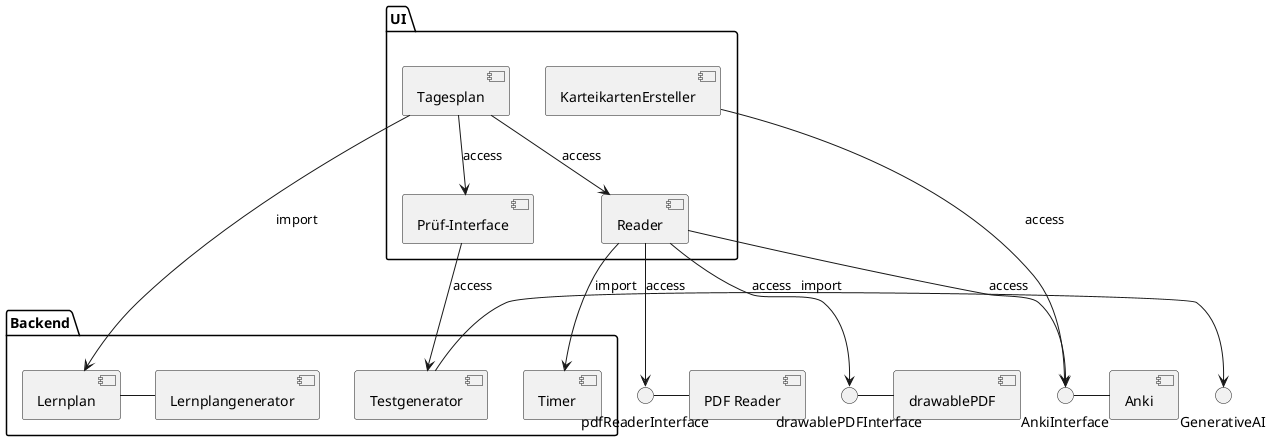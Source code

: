 @startuml Komponentendiagramm
[Anki] 
[PDF Reader]
[drawablePDF]

Interface pdfReaderInterface  as PRU
Interface AnkiInterface as AI
Interface drawablePDFInterface as DI
Interface GenerativeAI
PRU - [PDF Reader]
AI - [Anki]
DI - [drawablePDF]


package "Backend" {
    [Timer]
    [Lernplan] - [Lernplangenerator]
    [Testgenerator] -> [GenerativeAI]: import
}
Package "UI" {
    [Reader] --> PRU: access
    [Reader] --> [Timer]: import
    [Reader] --> DI: access
    [Reader] --> AI: access
    [Tagesplan] --> [Lernplan]: import
    [Tagesplan] --> [Reader]: access
    [KarteikartenErsteller] --> [AI]: access
    [Prüf-Interface] --> [Testgenerator]: access
    [Tagesplan] --> [Prüf-Interface]: access
}

@enduml
